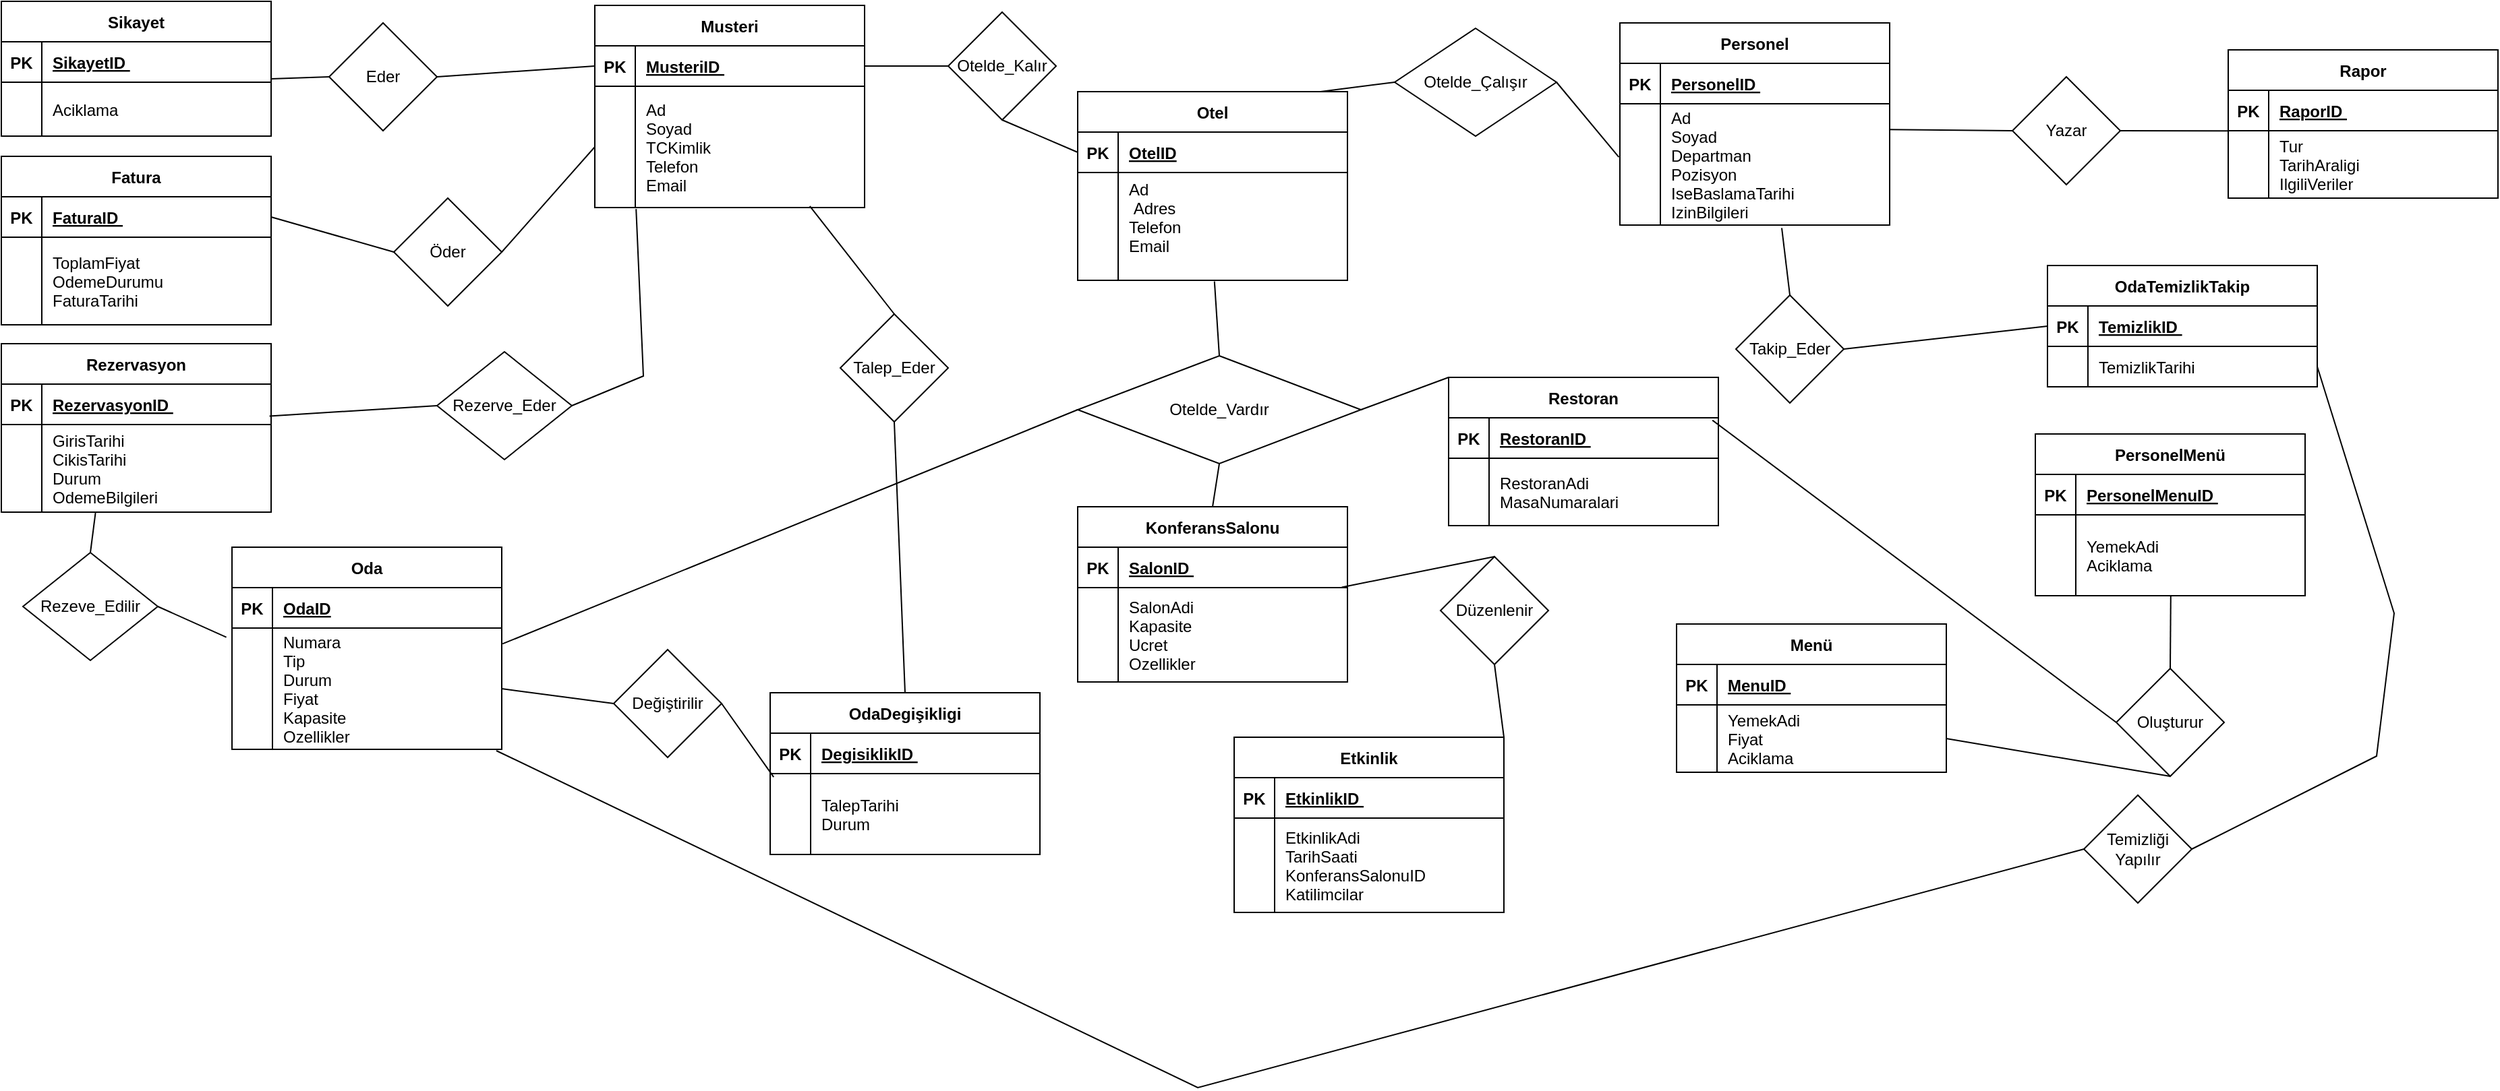 <mxfile version="22.1.1" type="device">
  <diagram id="R2lEEEUBdFMjLlhIrx00" name="Page-1">
    <mxGraphModel dx="1853" dy="745" grid="0" gridSize="10" guides="1" tooltips="1" connect="1" arrows="1" fold="1" page="1" pageScale="1" pageWidth="1900" pageHeight="1300" background="#FFFFFF" math="0" shadow="0" extFonts="Permanent Marker^https://fonts.googleapis.com/css?family=Permanent+Marker">
      <root>
        <mxCell id="0" />
        <mxCell id="1" parent="0" />
        <mxCell id="C-vyLk0tnHw3VtMMgP7b-23" value="Otel" style="shape=table;startSize=30;container=1;collapsible=1;childLayout=tableLayout;fixedRows=1;rowLines=0;fontStyle=1;align=center;resizeLast=1;rounded=0;" parent="1" vertex="1">
          <mxGeometry x="817" y="81" width="200" height="140" as="geometry" />
        </mxCell>
        <mxCell id="C-vyLk0tnHw3VtMMgP7b-24" value="" style="shape=partialRectangle;collapsible=0;dropTarget=0;pointerEvents=0;fillColor=none;points=[[0,0.5],[1,0.5]];portConstraint=eastwest;top=0;left=0;right=0;bottom=1;rounded=0;" parent="C-vyLk0tnHw3VtMMgP7b-23" vertex="1">
          <mxGeometry y="30" width="200" height="30" as="geometry" />
        </mxCell>
        <mxCell id="C-vyLk0tnHw3VtMMgP7b-25" value="PK" style="shape=partialRectangle;overflow=hidden;connectable=0;fillColor=none;top=0;left=0;bottom=0;right=0;fontStyle=1;rounded=0;" parent="C-vyLk0tnHw3VtMMgP7b-24" vertex="1">
          <mxGeometry width="30" height="30" as="geometry">
            <mxRectangle width="30" height="30" as="alternateBounds" />
          </mxGeometry>
        </mxCell>
        <mxCell id="C-vyLk0tnHw3VtMMgP7b-26" value="OtelID " style="shape=partialRectangle;overflow=hidden;connectable=0;fillColor=none;top=0;left=0;bottom=0;right=0;align=left;spacingLeft=6;fontStyle=5;rounded=0;" parent="C-vyLk0tnHw3VtMMgP7b-24" vertex="1">
          <mxGeometry x="30" width="170" height="30" as="geometry">
            <mxRectangle width="170" height="30" as="alternateBounds" />
          </mxGeometry>
        </mxCell>
        <mxCell id="C-vyLk0tnHw3VtMMgP7b-27" value="" style="shape=partialRectangle;collapsible=0;dropTarget=0;pointerEvents=0;fillColor=none;points=[[0,0.5],[1,0.5]];portConstraint=eastwest;top=0;left=0;right=0;bottom=0;rounded=0;" parent="C-vyLk0tnHw3VtMMgP7b-23" vertex="1">
          <mxGeometry y="60" width="200" height="80" as="geometry" />
        </mxCell>
        <mxCell id="C-vyLk0tnHw3VtMMgP7b-28" value="" style="shape=partialRectangle;overflow=hidden;connectable=0;fillColor=none;top=0;left=0;bottom=0;right=0;rounded=0;" parent="C-vyLk0tnHw3VtMMgP7b-27" vertex="1">
          <mxGeometry width="30" height="80" as="geometry">
            <mxRectangle width="30" height="80" as="alternateBounds" />
          </mxGeometry>
        </mxCell>
        <mxCell id="C-vyLk0tnHw3VtMMgP7b-29" value="Ad&#xa; Adres&#xa;Telefon&#xa;Email&#xa;" style="shape=partialRectangle;overflow=hidden;connectable=0;fillColor=none;top=0;left=0;bottom=0;right=0;align=left;spacingLeft=6;rounded=0;" parent="C-vyLk0tnHw3VtMMgP7b-27" vertex="1">
          <mxGeometry x="30" width="170" height="80" as="geometry">
            <mxRectangle width="170" height="80" as="alternateBounds" />
          </mxGeometry>
        </mxCell>
        <mxCell id="bMIHKXzY8o8Z85uXRq9o-6" value="Oda" style="shape=table;startSize=30;container=1;collapsible=1;childLayout=tableLayout;fixedRows=1;rowLines=0;fontStyle=1;align=center;resizeLast=1;rounded=0;" parent="1" vertex="1">
          <mxGeometry x="190" y="419" width="200" height="150" as="geometry" />
        </mxCell>
        <mxCell id="bMIHKXzY8o8Z85uXRq9o-7" value="" style="shape=partialRectangle;collapsible=0;dropTarget=0;pointerEvents=0;fillColor=none;points=[[0,0.5],[1,0.5]];portConstraint=eastwest;top=0;left=0;right=0;bottom=1;rounded=0;" parent="bMIHKXzY8o8Z85uXRq9o-6" vertex="1">
          <mxGeometry y="30" width="200" height="30" as="geometry" />
        </mxCell>
        <mxCell id="bMIHKXzY8o8Z85uXRq9o-8" value="PK" style="shape=partialRectangle;overflow=hidden;connectable=0;fillColor=none;top=0;left=0;bottom=0;right=0;fontStyle=1;rounded=0;" parent="bMIHKXzY8o8Z85uXRq9o-7" vertex="1">
          <mxGeometry width="30" height="30" as="geometry">
            <mxRectangle width="30" height="30" as="alternateBounds" />
          </mxGeometry>
        </mxCell>
        <mxCell id="bMIHKXzY8o8Z85uXRq9o-9" value="OdaID" style="shape=partialRectangle;overflow=hidden;connectable=0;fillColor=none;top=0;left=0;bottom=0;right=0;align=left;spacingLeft=6;fontStyle=5;rounded=0;" parent="bMIHKXzY8o8Z85uXRq9o-7" vertex="1">
          <mxGeometry x="30" width="170" height="30" as="geometry">
            <mxRectangle width="170" height="30" as="alternateBounds" />
          </mxGeometry>
        </mxCell>
        <mxCell id="bMIHKXzY8o8Z85uXRq9o-10" value="" style="shape=partialRectangle;collapsible=0;dropTarget=0;pointerEvents=0;fillColor=none;points=[[0,0.5],[1,0.5]];portConstraint=eastwest;top=0;left=0;right=0;bottom=0;rounded=0;" parent="bMIHKXzY8o8Z85uXRq9o-6" vertex="1">
          <mxGeometry y="60" width="200" height="90" as="geometry" />
        </mxCell>
        <mxCell id="bMIHKXzY8o8Z85uXRq9o-11" value="" style="shape=partialRectangle;overflow=hidden;connectable=0;fillColor=none;top=0;left=0;bottom=0;right=0;rounded=0;" parent="bMIHKXzY8o8Z85uXRq9o-10" vertex="1">
          <mxGeometry width="30" height="90" as="geometry">
            <mxRectangle width="30" height="90" as="alternateBounds" />
          </mxGeometry>
        </mxCell>
        <mxCell id="bMIHKXzY8o8Z85uXRq9o-12" value="Numara &#xa;Tip &#xa;Durum &#xa;Fiyat &#xa;Kapasite &#xa;Ozellikler" style="shape=partialRectangle;overflow=hidden;connectable=0;fillColor=none;top=0;left=0;bottom=0;right=0;align=left;spacingLeft=6;rounded=0;" parent="bMIHKXzY8o8Z85uXRq9o-10" vertex="1">
          <mxGeometry x="30" width="170" height="90" as="geometry">
            <mxRectangle width="170" height="90" as="alternateBounds" />
          </mxGeometry>
        </mxCell>
        <mxCell id="bMIHKXzY8o8Z85uXRq9o-13" value="Rezervasyon" style="shape=table;startSize=30;container=1;collapsible=1;childLayout=tableLayout;fixedRows=1;rowLines=0;fontStyle=1;align=center;resizeLast=1;rounded=0;" parent="1" vertex="1">
          <mxGeometry x="19" y="268" width="200" height="125" as="geometry" />
        </mxCell>
        <mxCell id="bMIHKXzY8o8Z85uXRq9o-14" value="" style="shape=partialRectangle;collapsible=0;dropTarget=0;pointerEvents=0;fillColor=none;points=[[0,0.5],[1,0.5]];portConstraint=eastwest;top=0;left=0;right=0;bottom=1;rounded=0;" parent="bMIHKXzY8o8Z85uXRq9o-13" vertex="1">
          <mxGeometry y="30" width="200" height="30" as="geometry" />
        </mxCell>
        <mxCell id="bMIHKXzY8o8Z85uXRq9o-15" value="PK" style="shape=partialRectangle;overflow=hidden;connectable=0;fillColor=none;top=0;left=0;bottom=0;right=0;fontStyle=1;rounded=0;" parent="bMIHKXzY8o8Z85uXRq9o-14" vertex="1">
          <mxGeometry width="30" height="30" as="geometry">
            <mxRectangle width="30" height="30" as="alternateBounds" />
          </mxGeometry>
        </mxCell>
        <mxCell id="bMIHKXzY8o8Z85uXRq9o-16" value="RezervasyonID " style="shape=partialRectangle;overflow=hidden;connectable=0;fillColor=none;top=0;left=0;bottom=0;right=0;align=left;spacingLeft=6;fontStyle=5;rounded=0;" parent="bMIHKXzY8o8Z85uXRq9o-14" vertex="1">
          <mxGeometry x="30" width="170" height="30" as="geometry">
            <mxRectangle width="170" height="30" as="alternateBounds" />
          </mxGeometry>
        </mxCell>
        <mxCell id="bMIHKXzY8o8Z85uXRq9o-17" value="" style="shape=partialRectangle;collapsible=0;dropTarget=0;pointerEvents=0;fillColor=none;points=[[0,0.5],[1,0.5]];portConstraint=eastwest;top=0;left=0;right=0;bottom=0;rounded=0;" parent="bMIHKXzY8o8Z85uXRq9o-13" vertex="1">
          <mxGeometry y="60" width="200" height="65" as="geometry" />
        </mxCell>
        <mxCell id="bMIHKXzY8o8Z85uXRq9o-18" value="" style="shape=partialRectangle;overflow=hidden;connectable=0;fillColor=none;top=0;left=0;bottom=0;right=0;rounded=0;" parent="bMIHKXzY8o8Z85uXRq9o-17" vertex="1">
          <mxGeometry width="30" height="65" as="geometry">
            <mxRectangle width="30" height="65" as="alternateBounds" />
          </mxGeometry>
        </mxCell>
        <mxCell id="bMIHKXzY8o8Z85uXRq9o-19" value="GirisTarihi &#xa;CikisTarihi &#xa;Durum &#xa;OdemeBilgileri" style="shape=partialRectangle;overflow=hidden;connectable=0;fillColor=none;top=0;left=0;bottom=0;right=0;align=left;spacingLeft=6;rounded=0;" parent="bMIHKXzY8o8Z85uXRq9o-17" vertex="1">
          <mxGeometry x="30" width="170" height="65" as="geometry">
            <mxRectangle width="170" height="65" as="alternateBounds" />
          </mxGeometry>
        </mxCell>
        <mxCell id="bMIHKXzY8o8Z85uXRq9o-21" value="Fatura" style="shape=table;startSize=30;container=1;collapsible=1;childLayout=tableLayout;fixedRows=1;rowLines=0;fontStyle=1;align=center;resizeLast=1;rounded=0;" parent="1" vertex="1">
          <mxGeometry x="19" y="129" width="200" height="125" as="geometry" />
        </mxCell>
        <mxCell id="bMIHKXzY8o8Z85uXRq9o-22" value="" style="shape=partialRectangle;collapsible=0;dropTarget=0;pointerEvents=0;fillColor=none;points=[[0,0.5],[1,0.5]];portConstraint=eastwest;top=0;left=0;right=0;bottom=1;rounded=0;" parent="bMIHKXzY8o8Z85uXRq9o-21" vertex="1">
          <mxGeometry y="30" width="200" height="30" as="geometry" />
        </mxCell>
        <mxCell id="bMIHKXzY8o8Z85uXRq9o-23" value="PK" style="shape=partialRectangle;overflow=hidden;connectable=0;fillColor=none;top=0;left=0;bottom=0;right=0;fontStyle=1;rounded=0;" parent="bMIHKXzY8o8Z85uXRq9o-22" vertex="1">
          <mxGeometry width="30" height="30" as="geometry">
            <mxRectangle width="30" height="30" as="alternateBounds" />
          </mxGeometry>
        </mxCell>
        <mxCell id="bMIHKXzY8o8Z85uXRq9o-24" value="FaturaID " style="shape=partialRectangle;overflow=hidden;connectable=0;fillColor=none;top=0;left=0;bottom=0;right=0;align=left;spacingLeft=6;fontStyle=5;rounded=0;" parent="bMIHKXzY8o8Z85uXRq9o-22" vertex="1">
          <mxGeometry x="30" width="170" height="30" as="geometry">
            <mxRectangle width="170" height="30" as="alternateBounds" />
          </mxGeometry>
        </mxCell>
        <mxCell id="bMIHKXzY8o8Z85uXRq9o-25" value="" style="shape=partialRectangle;collapsible=0;dropTarget=0;pointerEvents=0;fillColor=none;points=[[0,0.5],[1,0.5]];portConstraint=eastwest;top=0;left=0;right=0;bottom=0;rounded=0;" parent="bMIHKXzY8o8Z85uXRq9o-21" vertex="1">
          <mxGeometry y="60" width="200" height="65" as="geometry" />
        </mxCell>
        <mxCell id="bMIHKXzY8o8Z85uXRq9o-26" value="" style="shape=partialRectangle;overflow=hidden;connectable=0;fillColor=none;top=0;left=0;bottom=0;right=0;rounded=0;" parent="bMIHKXzY8o8Z85uXRq9o-25" vertex="1">
          <mxGeometry width="30" height="65" as="geometry">
            <mxRectangle width="30" height="65" as="alternateBounds" />
          </mxGeometry>
        </mxCell>
        <mxCell id="bMIHKXzY8o8Z85uXRq9o-27" value="ToplamFiyat &#xa;OdemeDurumu &#xa;FaturaTarihi" style="shape=partialRectangle;overflow=hidden;connectable=0;fillColor=none;top=0;left=0;bottom=0;right=0;align=left;spacingLeft=6;rounded=0;" parent="bMIHKXzY8o8Z85uXRq9o-25" vertex="1">
          <mxGeometry x="30" width="170" height="65" as="geometry">
            <mxRectangle width="170" height="65" as="alternateBounds" />
          </mxGeometry>
        </mxCell>
        <mxCell id="bMIHKXzY8o8Z85uXRq9o-28" value="OdaTemizlikTakip" style="shape=table;startSize=30;container=1;collapsible=1;childLayout=tableLayout;fixedRows=1;rowLines=0;fontStyle=1;align=center;resizeLast=1;rounded=0;" parent="1" vertex="1">
          <mxGeometry x="1536" y="210" width="200" height="90" as="geometry" />
        </mxCell>
        <mxCell id="bMIHKXzY8o8Z85uXRq9o-29" value="" style="shape=partialRectangle;collapsible=0;dropTarget=0;pointerEvents=0;fillColor=none;points=[[0,0.5],[1,0.5]];portConstraint=eastwest;top=0;left=0;right=0;bottom=1;rounded=0;" parent="bMIHKXzY8o8Z85uXRq9o-28" vertex="1">
          <mxGeometry y="30" width="200" height="30" as="geometry" />
        </mxCell>
        <mxCell id="bMIHKXzY8o8Z85uXRq9o-30" value="PK" style="shape=partialRectangle;overflow=hidden;connectable=0;fillColor=none;top=0;left=0;bottom=0;right=0;fontStyle=1;rounded=0;" parent="bMIHKXzY8o8Z85uXRq9o-29" vertex="1">
          <mxGeometry width="30" height="30" as="geometry">
            <mxRectangle width="30" height="30" as="alternateBounds" />
          </mxGeometry>
        </mxCell>
        <mxCell id="bMIHKXzY8o8Z85uXRq9o-31" value="TemizlikID " style="shape=partialRectangle;overflow=hidden;connectable=0;fillColor=none;top=0;left=0;bottom=0;right=0;align=left;spacingLeft=6;fontStyle=5;rounded=0;" parent="bMIHKXzY8o8Z85uXRq9o-29" vertex="1">
          <mxGeometry x="30" width="170" height="30" as="geometry">
            <mxRectangle width="170" height="30" as="alternateBounds" />
          </mxGeometry>
        </mxCell>
        <mxCell id="bMIHKXzY8o8Z85uXRq9o-32" value="" style="shape=partialRectangle;collapsible=0;dropTarget=0;pointerEvents=0;fillColor=none;points=[[0,0.5],[1,0.5]];portConstraint=eastwest;top=0;left=0;right=0;bottom=0;rounded=0;" parent="bMIHKXzY8o8Z85uXRq9o-28" vertex="1">
          <mxGeometry y="60" width="200" height="30" as="geometry" />
        </mxCell>
        <mxCell id="bMIHKXzY8o8Z85uXRq9o-33" value="" style="shape=partialRectangle;overflow=hidden;connectable=0;fillColor=none;top=0;left=0;bottom=0;right=0;rounded=0;" parent="bMIHKXzY8o8Z85uXRq9o-32" vertex="1">
          <mxGeometry width="30" height="30" as="geometry">
            <mxRectangle width="30" height="30" as="alternateBounds" />
          </mxGeometry>
        </mxCell>
        <mxCell id="bMIHKXzY8o8Z85uXRq9o-34" value="TemizlikTarihi" style="shape=partialRectangle;overflow=hidden;connectable=0;fillColor=none;top=0;left=0;bottom=0;right=0;align=left;spacingLeft=6;rounded=0;" parent="bMIHKXzY8o8Z85uXRq9o-32" vertex="1">
          <mxGeometry x="30" width="170" height="30" as="geometry">
            <mxRectangle width="170" height="30" as="alternateBounds" />
          </mxGeometry>
        </mxCell>
        <mxCell id="bMIHKXzY8o8Z85uXRq9o-35" value="OdaDegişikligi" style="shape=table;startSize=30;container=1;collapsible=1;childLayout=tableLayout;fixedRows=1;rowLines=0;fontStyle=1;align=center;resizeLast=1;rounded=0;" parent="1" vertex="1">
          <mxGeometry x="589" y="527" width="200" height="120" as="geometry" />
        </mxCell>
        <mxCell id="bMIHKXzY8o8Z85uXRq9o-36" value="" style="shape=partialRectangle;collapsible=0;dropTarget=0;pointerEvents=0;fillColor=none;points=[[0,0.5],[1,0.5]];portConstraint=eastwest;top=0;left=0;right=0;bottom=1;rounded=0;" parent="bMIHKXzY8o8Z85uXRq9o-35" vertex="1">
          <mxGeometry y="30" width="200" height="30" as="geometry" />
        </mxCell>
        <mxCell id="bMIHKXzY8o8Z85uXRq9o-37" value="PK" style="shape=partialRectangle;overflow=hidden;connectable=0;fillColor=none;top=0;left=0;bottom=0;right=0;fontStyle=1;rounded=0;" parent="bMIHKXzY8o8Z85uXRq9o-36" vertex="1">
          <mxGeometry width="30" height="30" as="geometry">
            <mxRectangle width="30" height="30" as="alternateBounds" />
          </mxGeometry>
        </mxCell>
        <mxCell id="bMIHKXzY8o8Z85uXRq9o-38" value="DegisiklikID " style="shape=partialRectangle;overflow=hidden;connectable=0;fillColor=none;top=0;left=0;bottom=0;right=0;align=left;spacingLeft=6;fontStyle=5;rounded=0;" parent="bMIHKXzY8o8Z85uXRq9o-36" vertex="1">
          <mxGeometry x="30" width="170" height="30" as="geometry">
            <mxRectangle width="170" height="30" as="alternateBounds" />
          </mxGeometry>
        </mxCell>
        <mxCell id="bMIHKXzY8o8Z85uXRq9o-39" value="" style="shape=partialRectangle;collapsible=0;dropTarget=0;pointerEvents=0;fillColor=none;points=[[0,0.5],[1,0.5]];portConstraint=eastwest;top=0;left=0;right=0;bottom=0;rounded=0;" parent="bMIHKXzY8o8Z85uXRq9o-35" vertex="1">
          <mxGeometry y="60" width="200" height="60" as="geometry" />
        </mxCell>
        <mxCell id="bMIHKXzY8o8Z85uXRq9o-40" value="" style="shape=partialRectangle;overflow=hidden;connectable=0;fillColor=none;top=0;left=0;bottom=0;right=0;rounded=0;" parent="bMIHKXzY8o8Z85uXRq9o-39" vertex="1">
          <mxGeometry width="30" height="60" as="geometry">
            <mxRectangle width="30" height="60" as="alternateBounds" />
          </mxGeometry>
        </mxCell>
        <mxCell id="bMIHKXzY8o8Z85uXRq9o-41" value="TalepTarihi&#xa;Durum " style="shape=partialRectangle;overflow=hidden;connectable=0;fillColor=none;top=0;left=0;bottom=0;right=0;align=left;spacingLeft=6;rounded=0;" parent="bMIHKXzY8o8Z85uXRq9o-39" vertex="1">
          <mxGeometry x="30" width="170" height="60" as="geometry">
            <mxRectangle width="170" height="60" as="alternateBounds" />
          </mxGeometry>
        </mxCell>
        <mxCell id="bMIHKXzY8o8Z85uXRq9o-43" value="Rapor" style="shape=table;startSize=30;container=1;collapsible=1;childLayout=tableLayout;fixedRows=1;rowLines=0;fontStyle=1;align=center;resizeLast=1;rounded=0;" parent="1" vertex="1">
          <mxGeometry x="1670" y="50" width="200" height="110" as="geometry" />
        </mxCell>
        <mxCell id="bMIHKXzY8o8Z85uXRq9o-44" value="" style="shape=partialRectangle;collapsible=0;dropTarget=0;pointerEvents=0;fillColor=none;points=[[0,0.5],[1,0.5]];portConstraint=eastwest;top=0;left=0;right=0;bottom=1;rounded=0;" parent="bMIHKXzY8o8Z85uXRq9o-43" vertex="1">
          <mxGeometry y="30" width="200" height="30" as="geometry" />
        </mxCell>
        <mxCell id="bMIHKXzY8o8Z85uXRq9o-45" value="PK" style="shape=partialRectangle;overflow=hidden;connectable=0;fillColor=none;top=0;left=0;bottom=0;right=0;fontStyle=1;rounded=0;" parent="bMIHKXzY8o8Z85uXRq9o-44" vertex="1">
          <mxGeometry width="30" height="30" as="geometry">
            <mxRectangle width="30" height="30" as="alternateBounds" />
          </mxGeometry>
        </mxCell>
        <mxCell id="bMIHKXzY8o8Z85uXRq9o-46" value="RaporID " style="shape=partialRectangle;overflow=hidden;connectable=0;fillColor=none;top=0;left=0;bottom=0;right=0;align=left;spacingLeft=6;fontStyle=5;rounded=0;" parent="bMIHKXzY8o8Z85uXRq9o-44" vertex="1">
          <mxGeometry x="30" width="170" height="30" as="geometry">
            <mxRectangle width="170" height="30" as="alternateBounds" />
          </mxGeometry>
        </mxCell>
        <mxCell id="bMIHKXzY8o8Z85uXRq9o-47" value="" style="shape=partialRectangle;collapsible=0;dropTarget=0;pointerEvents=0;fillColor=none;points=[[0,0.5],[1,0.5]];portConstraint=eastwest;top=0;left=0;right=0;bottom=0;rounded=0;" parent="bMIHKXzY8o8Z85uXRq9o-43" vertex="1">
          <mxGeometry y="60" width="200" height="50" as="geometry" />
        </mxCell>
        <mxCell id="bMIHKXzY8o8Z85uXRq9o-48" value="" style="shape=partialRectangle;overflow=hidden;connectable=0;fillColor=none;top=0;left=0;bottom=0;right=0;rounded=0;" parent="bMIHKXzY8o8Z85uXRq9o-47" vertex="1">
          <mxGeometry width="30" height="50" as="geometry">
            <mxRectangle width="30" height="50" as="alternateBounds" />
          </mxGeometry>
        </mxCell>
        <mxCell id="bMIHKXzY8o8Z85uXRq9o-49" value="Tur &#xa;TarihAraligi &#xa;IlgiliVeriler" style="shape=partialRectangle;overflow=hidden;connectable=0;fillColor=none;top=0;left=0;bottom=0;right=0;align=left;spacingLeft=6;rounded=0;" parent="bMIHKXzY8o8Z85uXRq9o-47" vertex="1">
          <mxGeometry x="30" width="170" height="50" as="geometry">
            <mxRectangle width="170" height="50" as="alternateBounds" />
          </mxGeometry>
        </mxCell>
        <mxCell id="bMIHKXzY8o8Z85uXRq9o-50" value="Musteri" style="shape=table;startSize=30;container=1;collapsible=1;childLayout=tableLayout;fixedRows=1;rowLines=0;fontStyle=1;align=center;resizeLast=1;rounded=0;" parent="1" vertex="1">
          <mxGeometry x="459" y="17" width="200" height="150" as="geometry" />
        </mxCell>
        <mxCell id="bMIHKXzY8o8Z85uXRq9o-51" value="" style="shape=partialRectangle;collapsible=0;dropTarget=0;pointerEvents=0;fillColor=none;points=[[0,0.5],[1,0.5]];portConstraint=eastwest;top=0;left=0;right=0;bottom=1;rounded=0;" parent="bMIHKXzY8o8Z85uXRq9o-50" vertex="1">
          <mxGeometry y="30" width="200" height="30" as="geometry" />
        </mxCell>
        <mxCell id="bMIHKXzY8o8Z85uXRq9o-52" value="PK" style="shape=partialRectangle;overflow=hidden;connectable=0;fillColor=none;top=0;left=0;bottom=0;right=0;fontStyle=1;rounded=0;" parent="bMIHKXzY8o8Z85uXRq9o-51" vertex="1">
          <mxGeometry width="30" height="30" as="geometry">
            <mxRectangle width="30" height="30" as="alternateBounds" />
          </mxGeometry>
        </mxCell>
        <mxCell id="bMIHKXzY8o8Z85uXRq9o-53" value="MusteriID " style="shape=partialRectangle;overflow=hidden;connectable=0;fillColor=none;top=0;left=0;bottom=0;right=0;align=left;spacingLeft=6;fontStyle=5;rounded=0;" parent="bMIHKXzY8o8Z85uXRq9o-51" vertex="1">
          <mxGeometry x="30" width="170" height="30" as="geometry">
            <mxRectangle width="170" height="30" as="alternateBounds" />
          </mxGeometry>
        </mxCell>
        <mxCell id="bMIHKXzY8o8Z85uXRq9o-54" value="" style="shape=partialRectangle;collapsible=0;dropTarget=0;pointerEvents=0;fillColor=none;points=[[0,0.5],[1,0.5]];portConstraint=eastwest;top=0;left=0;right=0;bottom=0;rounded=0;" parent="bMIHKXzY8o8Z85uXRq9o-50" vertex="1">
          <mxGeometry y="60" width="200" height="90" as="geometry" />
        </mxCell>
        <mxCell id="bMIHKXzY8o8Z85uXRq9o-55" value="" style="shape=partialRectangle;overflow=hidden;connectable=0;fillColor=none;top=0;left=0;bottom=0;right=0;rounded=0;" parent="bMIHKXzY8o8Z85uXRq9o-54" vertex="1">
          <mxGeometry width="30" height="90" as="geometry">
            <mxRectangle width="30" height="90" as="alternateBounds" />
          </mxGeometry>
        </mxCell>
        <mxCell id="bMIHKXzY8o8Z85uXRq9o-56" value="Ad &#xa;Soyad &#xa;TCKimlik &#xa;Telefon &#xa;Email" style="shape=partialRectangle;overflow=hidden;connectable=0;fillColor=none;top=0;left=0;bottom=0;right=0;align=left;spacingLeft=6;rounded=0;" parent="bMIHKXzY8o8Z85uXRq9o-54" vertex="1">
          <mxGeometry x="30" width="170" height="90" as="geometry">
            <mxRectangle width="170" height="90" as="alternateBounds" />
          </mxGeometry>
        </mxCell>
        <mxCell id="bMIHKXzY8o8Z85uXRq9o-57" value="Personel" style="shape=table;startSize=30;container=1;collapsible=1;childLayout=tableLayout;fixedRows=1;rowLines=0;fontStyle=1;align=center;resizeLast=1;rounded=0;" parent="1" vertex="1">
          <mxGeometry x="1219" y="30" width="200" height="150" as="geometry" />
        </mxCell>
        <mxCell id="bMIHKXzY8o8Z85uXRq9o-58" value="" style="shape=partialRectangle;collapsible=0;dropTarget=0;pointerEvents=0;fillColor=none;points=[[0,0.5],[1,0.5]];portConstraint=eastwest;top=0;left=0;right=0;bottom=1;rounded=0;" parent="bMIHKXzY8o8Z85uXRq9o-57" vertex="1">
          <mxGeometry y="30" width="200" height="30" as="geometry" />
        </mxCell>
        <mxCell id="bMIHKXzY8o8Z85uXRq9o-59" value="PK" style="shape=partialRectangle;overflow=hidden;connectable=0;fillColor=none;top=0;left=0;bottom=0;right=0;fontStyle=1;rounded=0;" parent="bMIHKXzY8o8Z85uXRq9o-58" vertex="1">
          <mxGeometry width="30" height="30" as="geometry">
            <mxRectangle width="30" height="30" as="alternateBounds" />
          </mxGeometry>
        </mxCell>
        <mxCell id="bMIHKXzY8o8Z85uXRq9o-60" value="PersonelID " style="shape=partialRectangle;overflow=hidden;connectable=0;fillColor=none;top=0;left=0;bottom=0;right=0;align=left;spacingLeft=6;fontStyle=5;rounded=0;" parent="bMIHKXzY8o8Z85uXRq9o-58" vertex="1">
          <mxGeometry x="30" width="170" height="30" as="geometry">
            <mxRectangle width="170" height="30" as="alternateBounds" />
          </mxGeometry>
        </mxCell>
        <mxCell id="bMIHKXzY8o8Z85uXRq9o-61" value="" style="shape=partialRectangle;collapsible=0;dropTarget=0;pointerEvents=0;fillColor=none;points=[[0,0.5],[1,0.5]];portConstraint=eastwest;top=0;left=0;right=0;bottom=0;rounded=0;" parent="bMIHKXzY8o8Z85uXRq9o-57" vertex="1">
          <mxGeometry y="60" width="200" height="90" as="geometry" />
        </mxCell>
        <mxCell id="bMIHKXzY8o8Z85uXRq9o-62" value="" style="shape=partialRectangle;overflow=hidden;connectable=0;fillColor=none;top=0;left=0;bottom=0;right=0;rounded=0;" parent="bMIHKXzY8o8Z85uXRq9o-61" vertex="1">
          <mxGeometry width="30" height="90" as="geometry">
            <mxRectangle width="30" height="90" as="alternateBounds" />
          </mxGeometry>
        </mxCell>
        <mxCell id="bMIHKXzY8o8Z85uXRq9o-63" value="Ad &#xa;Soyad &#xa;Departman &#xa;Pozisyon&#xa;IseBaslamaTarihi &#xa;IzinBilgileri" style="shape=partialRectangle;overflow=hidden;connectable=0;fillColor=none;top=0;left=0;bottom=0;right=0;align=left;spacingLeft=6;rounded=0;" parent="bMIHKXzY8o8Z85uXRq9o-61" vertex="1">
          <mxGeometry x="30" width="170" height="90" as="geometry">
            <mxRectangle width="170" height="90" as="alternateBounds" />
          </mxGeometry>
        </mxCell>
        <mxCell id="bMIHKXzY8o8Z85uXRq9o-64" value="Sikayet" style="shape=table;startSize=30;container=1;collapsible=1;childLayout=tableLayout;fixedRows=1;rowLines=0;fontStyle=1;align=center;resizeLast=1;rounded=0;" parent="1" vertex="1">
          <mxGeometry x="19" y="14" width="200" height="100" as="geometry" />
        </mxCell>
        <mxCell id="bMIHKXzY8o8Z85uXRq9o-65" value="" style="shape=partialRectangle;collapsible=0;dropTarget=0;pointerEvents=0;fillColor=none;points=[[0,0.5],[1,0.5]];portConstraint=eastwest;top=0;left=0;right=0;bottom=1;rounded=0;" parent="bMIHKXzY8o8Z85uXRq9o-64" vertex="1">
          <mxGeometry y="30" width="200" height="30" as="geometry" />
        </mxCell>
        <mxCell id="bMIHKXzY8o8Z85uXRq9o-66" value="PK" style="shape=partialRectangle;overflow=hidden;connectable=0;fillColor=none;top=0;left=0;bottom=0;right=0;fontStyle=1;rounded=0;" parent="bMIHKXzY8o8Z85uXRq9o-65" vertex="1">
          <mxGeometry width="30" height="30" as="geometry">
            <mxRectangle width="30" height="30" as="alternateBounds" />
          </mxGeometry>
        </mxCell>
        <mxCell id="bMIHKXzY8o8Z85uXRq9o-67" value="SikayetID " style="shape=partialRectangle;overflow=hidden;connectable=0;fillColor=none;top=0;left=0;bottom=0;right=0;align=left;spacingLeft=6;fontStyle=5;rounded=0;" parent="bMIHKXzY8o8Z85uXRq9o-65" vertex="1">
          <mxGeometry x="30" width="170" height="30" as="geometry">
            <mxRectangle width="170" height="30" as="alternateBounds" />
          </mxGeometry>
        </mxCell>
        <mxCell id="bMIHKXzY8o8Z85uXRq9o-68" value="" style="shape=partialRectangle;collapsible=0;dropTarget=0;pointerEvents=0;fillColor=none;points=[[0,0.5],[1,0.5]];portConstraint=eastwest;top=0;left=0;right=0;bottom=0;rounded=0;" parent="bMIHKXzY8o8Z85uXRq9o-64" vertex="1">
          <mxGeometry y="60" width="200" height="40" as="geometry" />
        </mxCell>
        <mxCell id="bMIHKXzY8o8Z85uXRq9o-69" value="" style="shape=partialRectangle;overflow=hidden;connectable=0;fillColor=none;top=0;left=0;bottom=0;right=0;rounded=0;" parent="bMIHKXzY8o8Z85uXRq9o-68" vertex="1">
          <mxGeometry width="30" height="40" as="geometry">
            <mxRectangle width="30" height="40" as="alternateBounds" />
          </mxGeometry>
        </mxCell>
        <mxCell id="bMIHKXzY8o8Z85uXRq9o-70" value="Aciklama" style="shape=partialRectangle;overflow=hidden;connectable=0;fillColor=none;top=0;left=0;bottom=0;right=0;align=left;spacingLeft=6;rounded=0;" parent="bMIHKXzY8o8Z85uXRq9o-68" vertex="1">
          <mxGeometry x="30" width="170" height="40" as="geometry">
            <mxRectangle width="170" height="40" as="alternateBounds" />
          </mxGeometry>
        </mxCell>
        <mxCell id="bMIHKXzY8o8Z85uXRq9o-71" value="Restoran" style="shape=table;startSize=30;container=1;collapsible=1;childLayout=tableLayout;fixedRows=1;rowLines=0;fontStyle=1;align=center;resizeLast=1;rounded=0;" parent="1" vertex="1">
          <mxGeometry x="1092" y="293" width="200" height="110" as="geometry" />
        </mxCell>
        <mxCell id="bMIHKXzY8o8Z85uXRq9o-72" value="" style="shape=partialRectangle;collapsible=0;dropTarget=0;pointerEvents=0;fillColor=none;points=[[0,0.5],[1,0.5]];portConstraint=eastwest;top=0;left=0;right=0;bottom=1;rounded=0;" parent="bMIHKXzY8o8Z85uXRq9o-71" vertex="1">
          <mxGeometry y="30" width="200" height="30" as="geometry" />
        </mxCell>
        <mxCell id="bMIHKXzY8o8Z85uXRq9o-73" value="PK" style="shape=partialRectangle;overflow=hidden;connectable=0;fillColor=none;top=0;left=0;bottom=0;right=0;fontStyle=1;rounded=0;" parent="bMIHKXzY8o8Z85uXRq9o-72" vertex="1">
          <mxGeometry width="30" height="30" as="geometry">
            <mxRectangle width="30" height="30" as="alternateBounds" />
          </mxGeometry>
        </mxCell>
        <mxCell id="bMIHKXzY8o8Z85uXRq9o-74" value="RestoranID " style="shape=partialRectangle;overflow=hidden;connectable=0;fillColor=none;top=0;left=0;bottom=0;right=0;align=left;spacingLeft=6;fontStyle=5;rounded=0;" parent="bMIHKXzY8o8Z85uXRq9o-72" vertex="1">
          <mxGeometry x="30" width="170" height="30" as="geometry">
            <mxRectangle width="170" height="30" as="alternateBounds" />
          </mxGeometry>
        </mxCell>
        <mxCell id="bMIHKXzY8o8Z85uXRq9o-75" value="" style="shape=partialRectangle;collapsible=0;dropTarget=0;pointerEvents=0;fillColor=none;points=[[0,0.5],[1,0.5]];portConstraint=eastwest;top=0;left=0;right=0;bottom=0;rounded=0;" parent="bMIHKXzY8o8Z85uXRq9o-71" vertex="1">
          <mxGeometry y="60" width="200" height="50" as="geometry" />
        </mxCell>
        <mxCell id="bMIHKXzY8o8Z85uXRq9o-76" value="" style="shape=partialRectangle;overflow=hidden;connectable=0;fillColor=none;top=0;left=0;bottom=0;right=0;rounded=0;" parent="bMIHKXzY8o8Z85uXRq9o-75" vertex="1">
          <mxGeometry width="30" height="50" as="geometry">
            <mxRectangle width="30" height="50" as="alternateBounds" />
          </mxGeometry>
        </mxCell>
        <mxCell id="bMIHKXzY8o8Z85uXRq9o-77" value="RestoranAdi &#xa;MasaNumaralari" style="shape=partialRectangle;overflow=hidden;connectable=0;fillColor=none;top=0;left=0;bottom=0;right=0;align=left;spacingLeft=6;rounded=0;" parent="bMIHKXzY8o8Z85uXRq9o-75" vertex="1">
          <mxGeometry x="30" width="170" height="50" as="geometry">
            <mxRectangle width="170" height="50" as="alternateBounds" />
          </mxGeometry>
        </mxCell>
        <mxCell id="bMIHKXzY8o8Z85uXRq9o-78" value="KonferansSalonu" style="shape=table;startSize=30;container=1;collapsible=1;childLayout=tableLayout;fixedRows=1;rowLines=0;fontStyle=1;align=center;resizeLast=1;rounded=0;" parent="1" vertex="1">
          <mxGeometry x="817" y="389" width="200" height="130" as="geometry" />
        </mxCell>
        <mxCell id="bMIHKXzY8o8Z85uXRq9o-79" value="" style="shape=partialRectangle;collapsible=0;dropTarget=0;pointerEvents=0;fillColor=none;points=[[0,0.5],[1,0.5]];portConstraint=eastwest;top=0;left=0;right=0;bottom=1;rounded=0;" parent="bMIHKXzY8o8Z85uXRq9o-78" vertex="1">
          <mxGeometry y="30" width="200" height="30" as="geometry" />
        </mxCell>
        <mxCell id="bMIHKXzY8o8Z85uXRq9o-80" value="PK" style="shape=partialRectangle;overflow=hidden;connectable=0;fillColor=none;top=0;left=0;bottom=0;right=0;fontStyle=1;rounded=0;" parent="bMIHKXzY8o8Z85uXRq9o-79" vertex="1">
          <mxGeometry width="30" height="30" as="geometry">
            <mxRectangle width="30" height="30" as="alternateBounds" />
          </mxGeometry>
        </mxCell>
        <mxCell id="bMIHKXzY8o8Z85uXRq9o-81" value="SalonID " style="shape=partialRectangle;overflow=hidden;connectable=0;fillColor=none;top=0;left=0;bottom=0;right=0;align=left;spacingLeft=6;fontStyle=5;rounded=0;" parent="bMIHKXzY8o8Z85uXRq9o-79" vertex="1">
          <mxGeometry x="30" width="170" height="30" as="geometry">
            <mxRectangle width="170" height="30" as="alternateBounds" />
          </mxGeometry>
        </mxCell>
        <mxCell id="bMIHKXzY8o8Z85uXRq9o-82" value="" style="shape=partialRectangle;collapsible=0;dropTarget=0;pointerEvents=0;fillColor=none;points=[[0,0.5],[1,0.5]];portConstraint=eastwest;top=0;left=0;right=0;bottom=0;rounded=0;" parent="bMIHKXzY8o8Z85uXRq9o-78" vertex="1">
          <mxGeometry y="60" width="200" height="70" as="geometry" />
        </mxCell>
        <mxCell id="bMIHKXzY8o8Z85uXRq9o-83" value="" style="shape=partialRectangle;overflow=hidden;connectable=0;fillColor=none;top=0;left=0;bottom=0;right=0;rounded=0;" parent="bMIHKXzY8o8Z85uXRq9o-82" vertex="1">
          <mxGeometry width="30" height="70" as="geometry">
            <mxRectangle width="30" height="70" as="alternateBounds" />
          </mxGeometry>
        </mxCell>
        <mxCell id="bMIHKXzY8o8Z85uXRq9o-84" value="SalonAdi &#xa;Kapasite &#xa;Ucret &#xa;Ozellikler" style="shape=partialRectangle;overflow=hidden;connectable=0;fillColor=none;top=0;left=0;bottom=0;right=0;align=left;spacingLeft=6;rounded=0;" parent="bMIHKXzY8o8Z85uXRq9o-82" vertex="1">
          <mxGeometry x="30" width="170" height="70" as="geometry">
            <mxRectangle width="170" height="70" as="alternateBounds" />
          </mxGeometry>
        </mxCell>
        <mxCell id="bMIHKXzY8o8Z85uXRq9o-85" value="Menü" style="shape=table;startSize=30;container=1;collapsible=1;childLayout=tableLayout;fixedRows=1;rowLines=0;fontStyle=1;align=center;resizeLast=1;rounded=0;" parent="1" vertex="1">
          <mxGeometry x="1261" y="476" width="200" height="110" as="geometry" />
        </mxCell>
        <mxCell id="bMIHKXzY8o8Z85uXRq9o-86" value="" style="shape=partialRectangle;collapsible=0;dropTarget=0;pointerEvents=0;fillColor=none;points=[[0,0.5],[1,0.5]];portConstraint=eastwest;top=0;left=0;right=0;bottom=1;rounded=0;" parent="bMIHKXzY8o8Z85uXRq9o-85" vertex="1">
          <mxGeometry y="30" width="200" height="30" as="geometry" />
        </mxCell>
        <mxCell id="bMIHKXzY8o8Z85uXRq9o-87" value="PK" style="shape=partialRectangle;overflow=hidden;connectable=0;fillColor=none;top=0;left=0;bottom=0;right=0;fontStyle=1;rounded=0;" parent="bMIHKXzY8o8Z85uXRq9o-86" vertex="1">
          <mxGeometry width="30" height="30" as="geometry">
            <mxRectangle width="30" height="30" as="alternateBounds" />
          </mxGeometry>
        </mxCell>
        <mxCell id="bMIHKXzY8o8Z85uXRq9o-88" value="MenuID " style="shape=partialRectangle;overflow=hidden;connectable=0;fillColor=none;top=0;left=0;bottom=0;right=0;align=left;spacingLeft=6;fontStyle=5;rounded=0;" parent="bMIHKXzY8o8Z85uXRq9o-86" vertex="1">
          <mxGeometry x="30" width="170" height="30" as="geometry">
            <mxRectangle width="170" height="30" as="alternateBounds" />
          </mxGeometry>
        </mxCell>
        <mxCell id="bMIHKXzY8o8Z85uXRq9o-89" value="" style="shape=partialRectangle;collapsible=0;dropTarget=0;pointerEvents=0;fillColor=none;points=[[0,0.5],[1,0.5]];portConstraint=eastwest;top=0;left=0;right=0;bottom=0;rounded=0;" parent="bMIHKXzY8o8Z85uXRq9o-85" vertex="1">
          <mxGeometry y="60" width="200" height="50" as="geometry" />
        </mxCell>
        <mxCell id="bMIHKXzY8o8Z85uXRq9o-90" value="" style="shape=partialRectangle;overflow=hidden;connectable=0;fillColor=none;top=0;left=0;bottom=0;right=0;rounded=0;" parent="bMIHKXzY8o8Z85uXRq9o-89" vertex="1">
          <mxGeometry width="30" height="50" as="geometry">
            <mxRectangle width="30" height="50" as="alternateBounds" />
          </mxGeometry>
        </mxCell>
        <mxCell id="bMIHKXzY8o8Z85uXRq9o-91" value="YemekAdi&#xa;Fiyat &#xa;Aciklama" style="shape=partialRectangle;overflow=hidden;connectable=0;fillColor=none;top=0;left=0;bottom=0;right=0;align=left;spacingLeft=6;rounded=0;" parent="bMIHKXzY8o8Z85uXRq9o-89" vertex="1">
          <mxGeometry x="30" width="170" height="50" as="geometry">
            <mxRectangle width="170" height="50" as="alternateBounds" />
          </mxGeometry>
        </mxCell>
        <mxCell id="bMIHKXzY8o8Z85uXRq9o-92" value="Etkinlik" style="shape=table;startSize=30;container=1;collapsible=1;childLayout=tableLayout;fixedRows=1;rowLines=0;fontStyle=1;align=center;resizeLast=1;rounded=0;" parent="1" vertex="1">
          <mxGeometry x="933" y="560" width="200" height="130" as="geometry" />
        </mxCell>
        <mxCell id="bMIHKXzY8o8Z85uXRq9o-93" value="" style="shape=partialRectangle;collapsible=0;dropTarget=0;pointerEvents=0;fillColor=none;points=[[0,0.5],[1,0.5]];portConstraint=eastwest;top=0;left=0;right=0;bottom=1;rounded=0;" parent="bMIHKXzY8o8Z85uXRq9o-92" vertex="1">
          <mxGeometry y="30" width="200" height="30" as="geometry" />
        </mxCell>
        <mxCell id="bMIHKXzY8o8Z85uXRq9o-94" value="PK" style="shape=partialRectangle;overflow=hidden;connectable=0;fillColor=none;top=0;left=0;bottom=0;right=0;fontStyle=1;rounded=0;" parent="bMIHKXzY8o8Z85uXRq9o-93" vertex="1">
          <mxGeometry width="30" height="30" as="geometry">
            <mxRectangle width="30" height="30" as="alternateBounds" />
          </mxGeometry>
        </mxCell>
        <mxCell id="bMIHKXzY8o8Z85uXRq9o-95" value="EtkinlikID " style="shape=partialRectangle;overflow=hidden;connectable=0;fillColor=none;top=0;left=0;bottom=0;right=0;align=left;spacingLeft=6;fontStyle=5;rounded=0;" parent="bMIHKXzY8o8Z85uXRq9o-93" vertex="1">
          <mxGeometry x="30" width="170" height="30" as="geometry">
            <mxRectangle width="170" height="30" as="alternateBounds" />
          </mxGeometry>
        </mxCell>
        <mxCell id="bMIHKXzY8o8Z85uXRq9o-96" value="" style="shape=partialRectangle;collapsible=0;dropTarget=0;pointerEvents=0;fillColor=none;points=[[0,0.5],[1,0.5]];portConstraint=eastwest;top=0;left=0;right=0;bottom=0;rounded=0;" parent="bMIHKXzY8o8Z85uXRq9o-92" vertex="1">
          <mxGeometry y="60" width="200" height="70" as="geometry" />
        </mxCell>
        <mxCell id="bMIHKXzY8o8Z85uXRq9o-97" value="" style="shape=partialRectangle;overflow=hidden;connectable=0;fillColor=none;top=0;left=0;bottom=0;right=0;rounded=0;" parent="bMIHKXzY8o8Z85uXRq9o-96" vertex="1">
          <mxGeometry width="30" height="70" as="geometry">
            <mxRectangle width="30" height="70" as="alternateBounds" />
          </mxGeometry>
        </mxCell>
        <mxCell id="bMIHKXzY8o8Z85uXRq9o-98" value="EtkinlikAdi &#xa;TarihSaati &#xa;KonferansSalonuID &#xa;Katilimcilar" style="shape=partialRectangle;overflow=hidden;connectable=0;fillColor=none;top=0;left=0;bottom=0;right=0;align=left;spacingLeft=6;rounded=0;" parent="bMIHKXzY8o8Z85uXRq9o-96" vertex="1">
          <mxGeometry x="30" width="170" height="70" as="geometry">
            <mxRectangle width="170" height="70" as="alternateBounds" />
          </mxGeometry>
        </mxCell>
        <mxCell id="bMIHKXzY8o8Z85uXRq9o-99" value="PersonelMenü" style="shape=table;startSize=30;container=1;collapsible=1;childLayout=tableLayout;fixedRows=1;rowLines=0;fontStyle=1;align=center;resizeLast=1;rounded=0;" parent="1" vertex="1">
          <mxGeometry x="1527" y="335" width="200" height="120" as="geometry" />
        </mxCell>
        <mxCell id="bMIHKXzY8o8Z85uXRq9o-100" value="" style="shape=partialRectangle;collapsible=0;dropTarget=0;pointerEvents=0;fillColor=none;points=[[0,0.5],[1,0.5]];portConstraint=eastwest;top=0;left=0;right=0;bottom=1;rounded=0;" parent="bMIHKXzY8o8Z85uXRq9o-99" vertex="1">
          <mxGeometry y="30" width="200" height="30" as="geometry" />
        </mxCell>
        <mxCell id="bMIHKXzY8o8Z85uXRq9o-101" value="PK" style="shape=partialRectangle;overflow=hidden;connectable=0;fillColor=none;top=0;left=0;bottom=0;right=0;fontStyle=1;rounded=0;" parent="bMIHKXzY8o8Z85uXRq9o-100" vertex="1">
          <mxGeometry width="30" height="30" as="geometry">
            <mxRectangle width="30" height="30" as="alternateBounds" />
          </mxGeometry>
        </mxCell>
        <mxCell id="bMIHKXzY8o8Z85uXRq9o-102" value="PersonelMenuID " style="shape=partialRectangle;overflow=hidden;connectable=0;fillColor=none;top=0;left=0;bottom=0;right=0;align=left;spacingLeft=6;fontStyle=5;rounded=0;" parent="bMIHKXzY8o8Z85uXRq9o-100" vertex="1">
          <mxGeometry x="30" width="170" height="30" as="geometry">
            <mxRectangle width="170" height="30" as="alternateBounds" />
          </mxGeometry>
        </mxCell>
        <mxCell id="bMIHKXzY8o8Z85uXRq9o-103" value="" style="shape=partialRectangle;collapsible=0;dropTarget=0;pointerEvents=0;fillColor=none;points=[[0,0.5],[1,0.5]];portConstraint=eastwest;top=0;left=0;right=0;bottom=0;rounded=0;" parent="bMIHKXzY8o8Z85uXRq9o-99" vertex="1">
          <mxGeometry y="60" width="200" height="60" as="geometry" />
        </mxCell>
        <mxCell id="bMIHKXzY8o8Z85uXRq9o-104" value="" style="shape=partialRectangle;overflow=hidden;connectable=0;fillColor=none;top=0;left=0;bottom=0;right=0;rounded=0;" parent="bMIHKXzY8o8Z85uXRq9o-103" vertex="1">
          <mxGeometry width="30" height="60" as="geometry">
            <mxRectangle width="30" height="60" as="alternateBounds" />
          </mxGeometry>
        </mxCell>
        <mxCell id="bMIHKXzY8o8Z85uXRq9o-105" value="YemekAdi &#xa;Aciklama" style="shape=partialRectangle;overflow=hidden;connectable=0;fillColor=none;top=0;left=0;bottom=0;right=0;align=left;spacingLeft=6;rounded=0;" parent="bMIHKXzY8o8Z85uXRq9o-103" vertex="1">
          <mxGeometry x="30" width="170" height="60" as="geometry">
            <mxRectangle width="170" height="60" as="alternateBounds" />
          </mxGeometry>
        </mxCell>
        <mxCell id="bMIHKXzY8o8Z85uXRq9o-106" value="Otelde_Vardır" style="rhombus;whiteSpace=wrap;html=1;rounded=0;" parent="1" vertex="1">
          <mxGeometry x="817" y="277" width="210" height="80" as="geometry" />
        </mxCell>
        <mxCell id="bMIHKXzY8o8Z85uXRq9o-119" value="" style="endArrow=none;html=1;rounded=0;entryX=0;entryY=0.5;entryDx=0;entryDy=0;exitX=1.003;exitY=0.13;exitDx=0;exitDy=0;exitPerimeter=0;" parent="1" source="bMIHKXzY8o8Z85uXRq9o-10" target="bMIHKXzY8o8Z85uXRq9o-106" edge="1">
          <mxGeometry relative="1" as="geometry">
            <mxPoint x="730" y="870" as="sourcePoint" />
            <mxPoint x="890" y="870" as="targetPoint" />
            <Array as="points" />
          </mxGeometry>
        </mxCell>
        <mxCell id="bMIHKXzY8o8Z85uXRq9o-121" value="" style="endArrow=none;html=1;rounded=0;entryX=0.5;entryY=1;entryDx=0;entryDy=0;exitX=0.5;exitY=0;exitDx=0;exitDy=0;" parent="1" source="bMIHKXzY8o8Z85uXRq9o-78" target="bMIHKXzY8o8Z85uXRq9o-106" edge="1">
          <mxGeometry relative="1" as="geometry">
            <mxPoint x="710" y="630" as="sourcePoint" />
            <mxPoint x="1035" y="730" as="targetPoint" />
            <Array as="points" />
          </mxGeometry>
        </mxCell>
        <mxCell id="bMIHKXzY8o8Z85uXRq9o-122" value="" style="endArrow=none;html=1;rounded=0;entryX=0;entryY=0;entryDx=0;entryDy=0;exitX=1;exitY=0.5;exitDx=0;exitDy=0;" parent="1" source="bMIHKXzY8o8Z85uXRq9o-106" target="bMIHKXzY8o8Z85uXRq9o-71" edge="1">
          <mxGeometry relative="1" as="geometry">
            <mxPoint x="1029.6" y="730" as="sourcePoint" />
            <mxPoint x="1270.0" y="698.84" as="targetPoint" />
            <Array as="points" />
          </mxGeometry>
        </mxCell>
        <mxCell id="bMIHKXzY8o8Z85uXRq9o-123" value="Otelde_Çalışır" style="rhombus;whiteSpace=wrap;html=1;rounded=0;" parent="1" vertex="1">
          <mxGeometry x="1052" y="34" width="120" height="80" as="geometry" />
        </mxCell>
        <mxCell id="bMIHKXzY8o8Z85uXRq9o-124" value="Yazar" style="rhombus;whiteSpace=wrap;html=1;" parent="1" vertex="1">
          <mxGeometry x="1510" y="70" width="80" height="80" as="geometry" />
        </mxCell>
        <mxCell id="bMIHKXzY8o8Z85uXRq9o-125" value="" style="endArrow=none;html=1;rounded=0;exitX=0.9;exitY=0;exitDx=0;exitDy=0;exitPerimeter=0;entryX=0;entryY=0.5;entryDx=0;entryDy=0;" parent="1" source="C-vyLk0tnHw3VtMMgP7b-23" target="bMIHKXzY8o8Z85uXRq9o-123" edge="1">
          <mxGeometry width="50" height="50" relative="1" as="geometry">
            <mxPoint x="1420" y="260" as="sourcePoint" />
            <mxPoint x="1470" y="210" as="targetPoint" />
          </mxGeometry>
        </mxCell>
        <mxCell id="bMIHKXzY8o8Z85uXRq9o-126" value="" style="endArrow=none;html=1;rounded=0;entryX=0;entryY=0.5;entryDx=0;entryDy=0;exitX=0.999;exitY=0.212;exitDx=0;exitDy=0;exitPerimeter=0;" parent="1" source="bMIHKXzY8o8Z85uXRq9o-61" target="bMIHKXzY8o8Z85uXRq9o-124" edge="1">
          <mxGeometry width="50" height="50" relative="1" as="geometry">
            <mxPoint x="1420" y="260" as="sourcePoint" />
            <mxPoint x="1470" y="210" as="targetPoint" />
          </mxGeometry>
        </mxCell>
        <mxCell id="bMIHKXzY8o8Z85uXRq9o-127" value="" style="endArrow=none;html=1;rounded=0;exitX=1;exitY=0.5;exitDx=0;exitDy=0;entryX=0.003;entryY=0.003;entryDx=0;entryDy=0;entryPerimeter=0;" parent="1" source="bMIHKXzY8o8Z85uXRq9o-124" target="bMIHKXzY8o8Z85uXRq9o-47" edge="1">
          <mxGeometry width="50" height="50" relative="1" as="geometry">
            <mxPoint x="1600" y="150" as="sourcePoint" />
            <mxPoint x="1650" y="100" as="targetPoint" />
          </mxGeometry>
        </mxCell>
        <mxCell id="bMIHKXzY8o8Z85uXRq9o-128" value="" style="endArrow=none;html=1;rounded=0;exitX=1;exitY=0.5;exitDx=0;exitDy=0;entryX=-0.004;entryY=0.439;entryDx=0;entryDy=0;entryPerimeter=0;" parent="1" source="bMIHKXzY8o8Z85uXRq9o-123" target="bMIHKXzY8o8Z85uXRq9o-61" edge="1">
          <mxGeometry width="50" height="50" relative="1" as="geometry">
            <mxPoint x="1140" y="150" as="sourcePoint" />
            <mxPoint x="1190" y="100" as="targetPoint" />
            <Array as="points" />
          </mxGeometry>
        </mxCell>
        <mxCell id="bMIHKXzY8o8Z85uXRq9o-129" value="" style="endArrow=none;html=1;rounded=0;entryX=0.507;entryY=1.01;entryDx=0;entryDy=0;entryPerimeter=0;exitX=0.5;exitY=0;exitDx=0;exitDy=0;" parent="1" source="bMIHKXzY8o8Z85uXRq9o-106" target="C-vyLk0tnHw3VtMMgP7b-27" edge="1">
          <mxGeometry width="50" height="50" relative="1" as="geometry">
            <mxPoint x="940" y="690" as="sourcePoint" />
            <mxPoint x="990" y="640" as="targetPoint" />
          </mxGeometry>
        </mxCell>
        <mxCell id="bMIHKXzY8o8Z85uXRq9o-130" value="Düzenlenir" style="rhombus;whiteSpace=wrap;html=1;" parent="1" vertex="1">
          <mxGeometry x="1086" y="426" width="80" height="80" as="geometry" />
        </mxCell>
        <mxCell id="bMIHKXzY8o8Z85uXRq9o-131" value="" style="endArrow=none;html=1;rounded=0;exitX=0.5;exitY=1;exitDx=0;exitDy=0;entryX=1;entryY=0;entryDx=0;entryDy=0;" parent="1" source="bMIHKXzY8o8Z85uXRq9o-130" target="bMIHKXzY8o8Z85uXRq9o-92" edge="1">
          <mxGeometry width="50" height="50" relative="1" as="geometry">
            <mxPoint x="1050" y="1060" as="sourcePoint" />
            <mxPoint x="1100" y="1010" as="targetPoint" />
          </mxGeometry>
        </mxCell>
        <mxCell id="bMIHKXzY8o8Z85uXRq9o-132" value="" style="endArrow=none;html=1;rounded=0;exitX=0.5;exitY=0;exitDx=0;exitDy=0;entryX=0.979;entryY=-0.004;entryDx=0;entryDy=0;entryPerimeter=0;" parent="1" source="bMIHKXzY8o8Z85uXRq9o-130" target="bMIHKXzY8o8Z85uXRq9o-82" edge="1">
          <mxGeometry width="50" height="50" relative="1" as="geometry">
            <mxPoint x="1020" y="980" as="sourcePoint" />
            <mxPoint x="1070" y="930" as="targetPoint" />
          </mxGeometry>
        </mxCell>
        <mxCell id="bMIHKXzY8o8Z85uXRq9o-133" value="Oluşturur" style="rhombus;whiteSpace=wrap;html=1;" parent="1" vertex="1">
          <mxGeometry x="1587" y="509" width="80" height="80" as="geometry" />
        </mxCell>
        <mxCell id="bMIHKXzY8o8Z85uXRq9o-134" value="" style="endArrow=none;html=1;rounded=0;exitX=0.5;exitY=0;exitDx=0;exitDy=0;entryX=0.502;entryY=0.999;entryDx=0;entryDy=0;entryPerimeter=0;" parent="1" source="bMIHKXzY8o8Z85uXRq9o-133" target="bMIHKXzY8o8Z85uXRq9o-103" edge="1">
          <mxGeometry width="50" height="50" relative="1" as="geometry">
            <mxPoint x="1540" y="700" as="sourcePoint" />
            <mxPoint x="1590" y="650" as="targetPoint" />
          </mxGeometry>
        </mxCell>
        <mxCell id="bMIHKXzY8o8Z85uXRq9o-135" value="" style="endArrow=none;html=1;rounded=0;entryX=0;entryY=0.5;entryDx=0;entryDy=0;exitX=0.978;exitY=0.06;exitDx=0;exitDy=0;exitPerimeter=0;" parent="1" source="bMIHKXzY8o8Z85uXRq9o-72" target="bMIHKXzY8o8Z85uXRq9o-133" edge="1">
          <mxGeometry width="50" height="50" relative="1" as="geometry">
            <mxPoint x="1530" y="810" as="sourcePoint" />
            <mxPoint x="1580" y="760" as="targetPoint" />
          </mxGeometry>
        </mxCell>
        <mxCell id="bMIHKXzY8o8Z85uXRq9o-136" value="" style="endArrow=none;html=1;rounded=0;entryX=0.5;entryY=1;entryDx=0;entryDy=0;exitX=1;exitY=0.5;exitDx=0;exitDy=0;" parent="1" source="bMIHKXzY8o8Z85uXRq9o-89" target="bMIHKXzY8o8Z85uXRq9o-133" edge="1">
          <mxGeometry width="50" height="50" relative="1" as="geometry">
            <mxPoint x="1530" y="810" as="sourcePoint" />
            <mxPoint x="1580" y="760" as="targetPoint" />
          </mxGeometry>
        </mxCell>
        <mxCell id="bMIHKXzY8o8Z85uXRq9o-137" value="Otelde_Kalır" style="rhombus;whiteSpace=wrap;html=1;" parent="1" vertex="1">
          <mxGeometry x="721" y="22" width="80" height="80" as="geometry" />
        </mxCell>
        <mxCell id="bMIHKXzY8o8Z85uXRq9o-138" value="Takip_Eder" style="rhombus;whiteSpace=wrap;html=1;" parent="1" vertex="1">
          <mxGeometry x="1305" y="232" width="80" height="80" as="geometry" />
        </mxCell>
        <mxCell id="bMIHKXzY8o8Z85uXRq9o-139" value="" style="endArrow=none;html=1;rounded=0;entryX=0.5;entryY=0;entryDx=0;entryDy=0;exitX=0.6;exitY=1.024;exitDx=0;exitDy=0;exitPerimeter=0;" parent="1" source="bMIHKXzY8o8Z85uXRq9o-61" target="bMIHKXzY8o8Z85uXRq9o-138" edge="1">
          <mxGeometry width="50" height="50" relative="1" as="geometry">
            <mxPoint x="1270" y="390" as="sourcePoint" />
            <mxPoint x="1320" y="340" as="targetPoint" />
          </mxGeometry>
        </mxCell>
        <mxCell id="bMIHKXzY8o8Z85uXRq9o-140" value="" style="endArrow=none;html=1;rounded=0;exitX=1;exitY=0.5;exitDx=0;exitDy=0;entryX=0;entryY=0.5;entryDx=0;entryDy=0;" parent="1" source="bMIHKXzY8o8Z85uXRq9o-138" target="bMIHKXzY8o8Z85uXRq9o-29" edge="1">
          <mxGeometry width="50" height="50" relative="1" as="geometry">
            <mxPoint x="1270" y="390" as="sourcePoint" />
            <mxPoint x="1550" y="365" as="targetPoint" />
          </mxGeometry>
        </mxCell>
        <mxCell id="bMIHKXzY8o8Z85uXRq9o-141" value="" style="endArrow=none;html=1;rounded=0;entryX=1;entryY=0.5;entryDx=0;entryDy=0;exitX=0;exitY=0.5;exitDx=0;exitDy=0;" parent="1" source="bMIHKXzY8o8Z85uXRq9o-137" target="bMIHKXzY8o8Z85uXRq9o-51" edge="1">
          <mxGeometry width="50" height="50" relative="1" as="geometry">
            <mxPoint x="370" y="390" as="sourcePoint" />
            <mxPoint x="420" y="340" as="targetPoint" />
          </mxGeometry>
        </mxCell>
        <mxCell id="bMIHKXzY8o8Z85uXRq9o-142" value="" style="endArrow=none;html=1;rounded=0;entryX=0.5;entryY=1;entryDx=0;entryDy=0;exitX=0;exitY=0.5;exitDx=0;exitDy=0;" parent="1" source="C-vyLk0tnHw3VtMMgP7b-24" target="bMIHKXzY8o8Z85uXRq9o-137" edge="1">
          <mxGeometry width="50" height="50" relative="1" as="geometry">
            <mxPoint x="370" y="390" as="sourcePoint" />
            <mxPoint x="420" y="340" as="targetPoint" />
          </mxGeometry>
        </mxCell>
        <mxCell id="bMIHKXzY8o8Z85uXRq9o-143" value="Eder" style="rhombus;whiteSpace=wrap;html=1;" parent="1" vertex="1">
          <mxGeometry x="262" y="30" width="80" height="80" as="geometry" />
        </mxCell>
        <mxCell id="bMIHKXzY8o8Z85uXRq9o-144" value="Öder" style="rhombus;whiteSpace=wrap;html=1;" parent="1" vertex="1">
          <mxGeometry x="310" y="160" width="80" height="80" as="geometry" />
        </mxCell>
        <mxCell id="bMIHKXzY8o8Z85uXRq9o-145" value="Rezerve_Eder" style="rhombus;whiteSpace=wrap;html=1;" parent="1" vertex="1">
          <mxGeometry x="342" y="274" width="100" height="80" as="geometry" />
        </mxCell>
        <mxCell id="bMIHKXzY8o8Z85uXRq9o-146" value="Talep_Eder" style="rhombus;whiteSpace=wrap;html=1;" parent="1" vertex="1">
          <mxGeometry x="641" y="246" width="80" height="80" as="geometry" />
        </mxCell>
        <mxCell id="bMIHKXzY8o8Z85uXRq9o-147" value="" style="endArrow=none;html=1;rounded=0;entryX=0.797;entryY=0.988;entryDx=0;entryDy=0;entryPerimeter=0;exitX=0.5;exitY=0;exitDx=0;exitDy=0;" parent="1" source="bMIHKXzY8o8Z85uXRq9o-146" target="bMIHKXzY8o8Z85uXRq9o-54" edge="1">
          <mxGeometry width="50" height="50" relative="1" as="geometry">
            <mxPoint x="410" y="640" as="sourcePoint" />
            <mxPoint x="460" y="590" as="targetPoint" />
            <Array as="points" />
          </mxGeometry>
        </mxCell>
        <mxCell id="bMIHKXzY8o8Z85uXRq9o-148" value="" style="endArrow=none;html=1;rounded=0;entryX=0.5;entryY=1;entryDx=0;entryDy=0;exitX=0.5;exitY=0;exitDx=0;exitDy=0;" parent="1" source="bMIHKXzY8o8Z85uXRq9o-35" target="bMIHKXzY8o8Z85uXRq9o-146" edge="1">
          <mxGeometry width="50" height="50" relative="1" as="geometry">
            <mxPoint x="520" y="560" as="sourcePoint" />
            <mxPoint x="570" y="510" as="targetPoint" />
            <Array as="points" />
          </mxGeometry>
        </mxCell>
        <mxCell id="bMIHKXzY8o8Z85uXRq9o-152" value="" style="endArrow=none;html=1;rounded=0;exitX=0.994;exitY=-0.097;exitDx=0;exitDy=0;entryX=0;entryY=0.5;entryDx=0;entryDy=0;exitPerimeter=0;" parent="1" source="bMIHKXzY8o8Z85uXRq9o-17" target="bMIHKXzY8o8Z85uXRq9o-145" edge="1">
          <mxGeometry width="50" height="50" relative="1" as="geometry">
            <mxPoint x="240" y="560" as="sourcePoint" />
            <mxPoint x="290" y="510" as="targetPoint" />
            <Array as="points" />
          </mxGeometry>
        </mxCell>
        <mxCell id="bMIHKXzY8o8Z85uXRq9o-153" value="" style="endArrow=none;html=1;rounded=0;exitX=0;exitY=0.5;exitDx=0;exitDy=0;entryX=1;entryY=0.5;entryDx=0;entryDy=0;" parent="1" source="bMIHKXzY8o8Z85uXRq9o-144" target="bMIHKXzY8o8Z85uXRq9o-22" edge="1">
          <mxGeometry width="50" height="50" relative="1" as="geometry">
            <mxPoint x="240" y="360" as="sourcePoint" />
            <mxPoint x="290" y="310" as="targetPoint" />
          </mxGeometry>
        </mxCell>
        <mxCell id="bMIHKXzY8o8Z85uXRq9o-157" value="" style="endArrow=none;html=1;rounded=0;exitX=1;exitY=-0.061;exitDx=0;exitDy=0;entryX=0;entryY=0.5;entryDx=0;entryDy=0;exitPerimeter=0;" parent="1" source="bMIHKXzY8o8Z85uXRq9o-68" target="bMIHKXzY8o8Z85uXRq9o-143" edge="1">
          <mxGeometry width="50" height="50" relative="1" as="geometry">
            <mxPoint x="234" y="100" as="sourcePoint" />
            <mxPoint x="304" y="100" as="targetPoint" />
          </mxGeometry>
        </mxCell>
        <mxCell id="bMIHKXzY8o8Z85uXRq9o-158" value="" style="endArrow=none;html=1;rounded=0;exitX=1;exitY=0.5;exitDx=0;exitDy=0;entryX=0;entryY=0.5;entryDx=0;entryDy=0;" parent="1" source="bMIHKXzY8o8Z85uXRq9o-143" target="bMIHKXzY8o8Z85uXRq9o-51" edge="1">
          <mxGeometry width="50" height="50" relative="1" as="geometry">
            <mxPoint x="240" y="310" as="sourcePoint" />
            <mxPoint x="290" y="260" as="targetPoint" />
            <Array as="points" />
          </mxGeometry>
        </mxCell>
        <mxCell id="bMIHKXzY8o8Z85uXRq9o-159" value="" style="endArrow=none;html=1;rounded=0;exitX=1;exitY=0.5;exitDx=0;exitDy=0;entryX=0.153;entryY=1.012;entryDx=0;entryDy=0;entryPerimeter=0;" parent="1" source="bMIHKXzY8o8Z85uXRq9o-145" target="bMIHKXzY8o8Z85uXRq9o-54" edge="1">
          <mxGeometry width="50" height="50" relative="1" as="geometry">
            <mxPoint x="510" y="380" as="sourcePoint" />
            <mxPoint x="550" y="320" as="targetPoint" />
            <Array as="points">
              <mxPoint x="495" y="292" />
            </Array>
          </mxGeometry>
        </mxCell>
        <mxCell id="bMIHKXzY8o8Z85uXRq9o-160" value="" style="endArrow=none;html=1;rounded=0;exitX=1;exitY=0.5;exitDx=0;exitDy=0;entryX=0;entryY=0.5;entryDx=0;entryDy=0;" parent="1" source="bMIHKXzY8o8Z85uXRq9o-144" target="bMIHKXzY8o8Z85uXRq9o-54" edge="1">
          <mxGeometry width="50" height="50" relative="1" as="geometry">
            <mxPoint x="580" y="290" as="sourcePoint" />
            <mxPoint x="630" y="240" as="targetPoint" />
            <Array as="points" />
          </mxGeometry>
        </mxCell>
        <mxCell id="bMIHKXzY8o8Z85uXRq9o-161" value="Değiştirilir" style="rhombus;whiteSpace=wrap;html=1;" parent="1" vertex="1">
          <mxGeometry x="473" y="495" width="80" height="80" as="geometry" />
        </mxCell>
        <mxCell id="bMIHKXzY8o8Z85uXRq9o-163" value="Rezeve_Edilir" style="rhombus;whiteSpace=wrap;html=1;" parent="1" vertex="1">
          <mxGeometry x="35" y="423" width="100" height="80" as="geometry" />
        </mxCell>
        <mxCell id="bMIHKXzY8o8Z85uXRq9o-165" value="" style="endArrow=none;html=1;rounded=0;entryX=1;entryY=0.5;entryDx=0;entryDy=0;exitX=0.013;exitY=0.043;exitDx=0;exitDy=0;exitPerimeter=0;" parent="1" source="bMIHKXzY8o8Z85uXRq9o-39" target="bMIHKXzY8o8Z85uXRq9o-161" edge="1">
          <mxGeometry width="50" height="50" relative="1" as="geometry">
            <mxPoint x="520" y="880" as="sourcePoint" />
            <mxPoint x="570" y="830" as="targetPoint" />
          </mxGeometry>
        </mxCell>
        <mxCell id="bMIHKXzY8o8Z85uXRq9o-167" value="" style="endArrow=none;html=1;rounded=0;entryX=0;entryY=0.5;entryDx=0;entryDy=0;exitX=1;exitY=0.5;exitDx=0;exitDy=0;" parent="1" source="bMIHKXzY8o8Z85uXRq9o-10" target="bMIHKXzY8o8Z85uXRq9o-161" edge="1">
          <mxGeometry width="50" height="50" relative="1" as="geometry">
            <mxPoint x="550" y="880" as="sourcePoint" />
            <mxPoint x="600" y="830" as="targetPoint" />
            <Array as="points" />
          </mxGeometry>
        </mxCell>
        <mxCell id="bMIHKXzY8o8Z85uXRq9o-168" value="" style="endArrow=none;html=1;rounded=0;entryX=1;entryY=0.5;entryDx=0;entryDy=0;exitX=-0.021;exitY=0.076;exitDx=0;exitDy=0;exitPerimeter=0;" parent="1" source="bMIHKXzY8o8Z85uXRq9o-10" target="bMIHKXzY8o8Z85uXRq9o-163" edge="1">
          <mxGeometry width="50" height="50" relative="1" as="geometry">
            <mxPoint x="140" y="900" as="sourcePoint" />
            <mxPoint x="190" y="850" as="targetPoint" />
            <Array as="points" />
          </mxGeometry>
        </mxCell>
        <mxCell id="bMIHKXzY8o8Z85uXRq9o-169" value="" style="endArrow=none;html=1;rounded=0;exitX=0.5;exitY=0;exitDx=0;exitDy=0;entryX=0.349;entryY=1.007;entryDx=0;entryDy=0;entryPerimeter=0;" parent="1" source="bMIHKXzY8o8Z85uXRq9o-163" target="bMIHKXzY8o8Z85uXRq9o-17" edge="1">
          <mxGeometry width="50" height="50" relative="1" as="geometry">
            <mxPoint x="280" y="780" as="sourcePoint" />
            <mxPoint x="330" y="730" as="targetPoint" />
          </mxGeometry>
        </mxCell>
        <mxCell id="2RvUV3pFy79XvH17X20H-4" value="" style="endArrow=none;html=1;rounded=0;exitX=1;exitY=0.5;exitDx=0;exitDy=0;entryX=1;entryY=0.5;entryDx=0;entryDy=0;" edge="1" parent="1" source="2RvUV3pFy79XvH17X20H-5" target="bMIHKXzY8o8Z85uXRq9o-32">
          <mxGeometry width="50" height="50" relative="1" as="geometry">
            <mxPoint x="968" y="632" as="sourcePoint" />
            <mxPoint x="1821" y="812" as="targetPoint" />
            <Array as="points">
              <mxPoint x="1780" y="574" />
              <mxPoint x="1793" y="468" />
            </Array>
          </mxGeometry>
        </mxCell>
        <mxCell id="2RvUV3pFy79XvH17X20H-5" value="Temizliği &lt;br&gt;Yapılır" style="rhombus;whiteSpace=wrap;html=1;" vertex="1" parent="1">
          <mxGeometry x="1563" y="603" width="80" height="80" as="geometry" />
        </mxCell>
        <mxCell id="2RvUV3pFy79XvH17X20H-7" value="" style="endArrow=none;html=1;rounded=0;exitX=0.98;exitY=1.011;exitDx=0;exitDy=0;exitPerimeter=0;entryX=0;entryY=0.5;entryDx=0;entryDy=0;" edge="1" parent="1" source="bMIHKXzY8o8Z85uXRq9o-10" target="2RvUV3pFy79XvH17X20H-5">
          <mxGeometry width="50" height="50" relative="1" as="geometry">
            <mxPoint x="1341" y="578" as="sourcePoint" />
            <mxPoint x="1391" y="528" as="targetPoint" />
            <Array as="points">
              <mxPoint x="906" y="820" />
            </Array>
          </mxGeometry>
        </mxCell>
      </root>
    </mxGraphModel>
  </diagram>
</mxfile>
